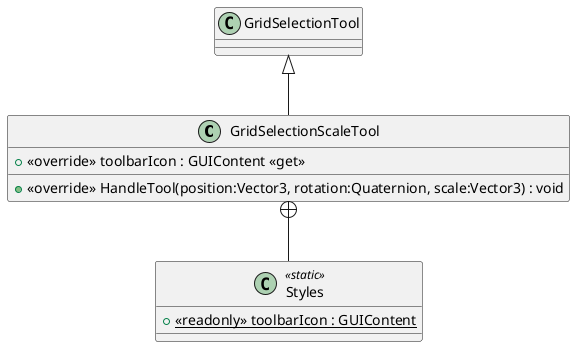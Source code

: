 @startuml
class GridSelectionScaleTool {
    + <<override>> toolbarIcon : GUIContent <<get>>
    + <<override>> HandleTool(position:Vector3, rotation:Quaternion, scale:Vector3) : void
}
class Styles <<static>> {
    + {static} <<readonly>> toolbarIcon : GUIContent
}
GridSelectionTool <|-- GridSelectionScaleTool
GridSelectionScaleTool +-- Styles
@enduml
